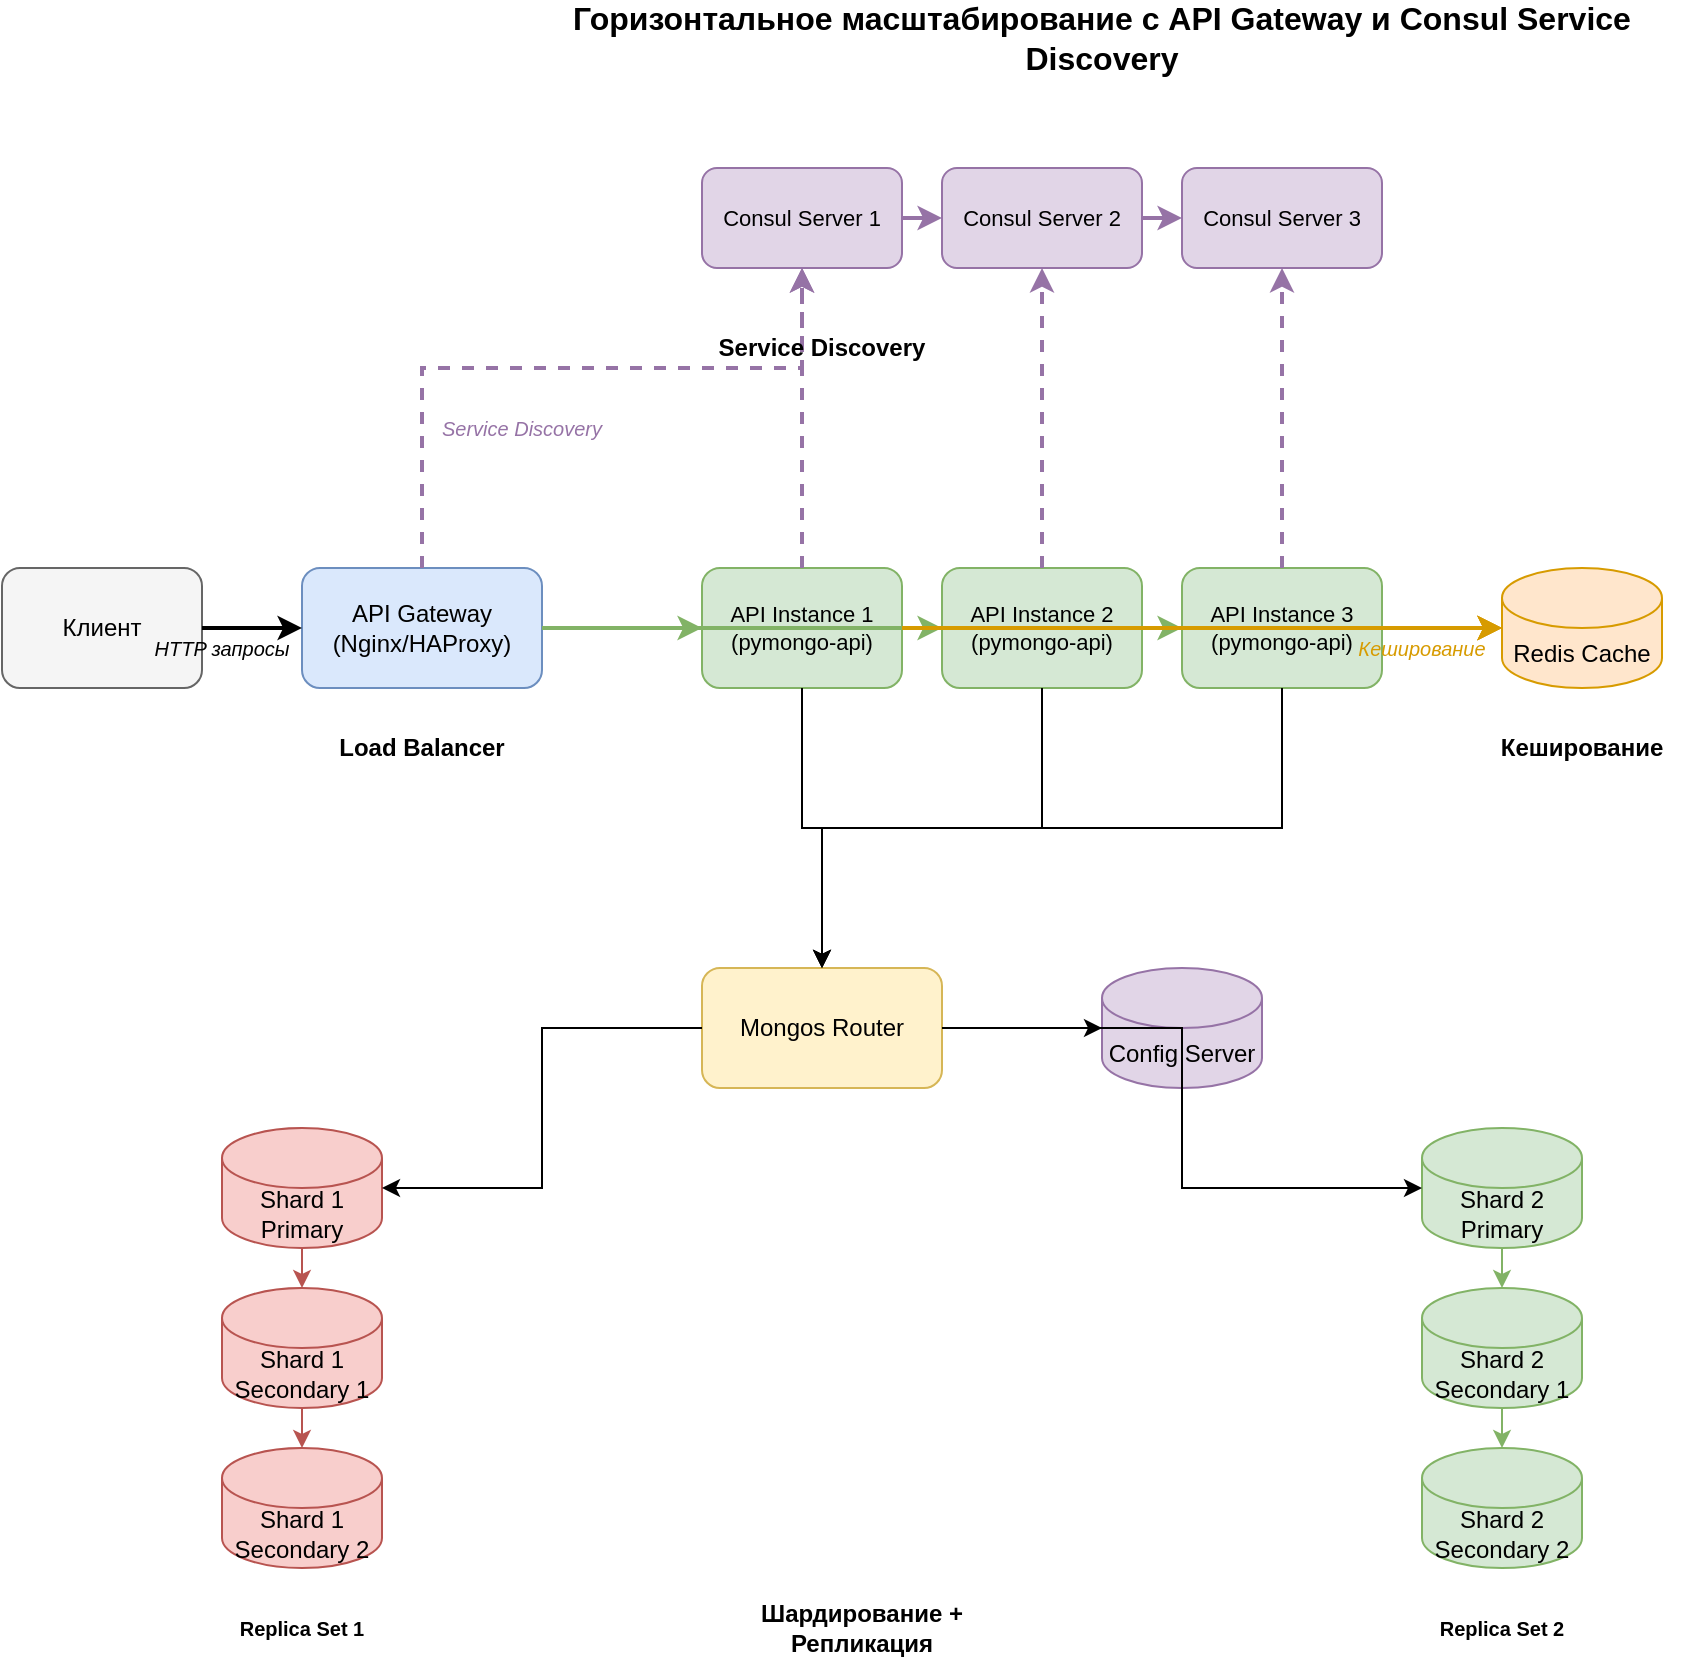 <mxfile version="24.6.4" type="device">
  <diagram name="Горизонтальное масштабирование с API Gateway и Consul" id="-H_mtQnk-PTXWXPvYvuk">
    <mxGraphModel dx="954" dy="674" grid="1" gridSize="10" guides="1" tooltips="1" connect="1" arrows="1" fold="1" page="1" pageScale="1" pageWidth="1400" pageHeight="1000" math="0" shadow="0">
      <root>
        <mxCell id="0" />
        <mxCell id="1" parent="0" />
        
        <!-- Client -->
        <mxCell id="client" value="Клиент" style="rounded=1;whiteSpace=wrap;html=1;fillColor=#f5f5f5;strokeColor=#666666;" vertex="1" parent="1">
          <mxGeometry x="50" y="400" width="100" height="60" as="geometry" />
        </mxCell>
        
        <!-- API Gateway -->
        <mxCell id="api-gateway" value="API Gateway&#xa;(Nginx/HAProxy)" style="rounded=1;whiteSpace=wrap;html=1;fillColor=#dae8fc;strokeColor=#6c8ebf;fontSize=12;" vertex="1" parent="1">
          <mxGeometry x="200" y="400" width="120" height="60" as="geometry" />
        </mxCell>
        
        <!-- Consul Server 1 -->
        <mxCell id="consul1" value="Consul Server 1" style="rounded=1;whiteSpace=wrap;html=1;fillColor=#e1d5e7;strokeColor=#9673a6;fontSize=11;" vertex="1" parent="1">
          <mxGeometry x="400" y="200" width="100" height="50" as="geometry" />
        </mxCell>
        
        <!-- Consul Server 2 -->
        <mxCell id="consul2" value="Consul Server 2" style="rounded=1;whiteSpace=wrap;html=1;fillColor=#e1d5e7;strokeColor=#9673a6;fontSize=11;" vertex="1" parent="1">
          <mxGeometry x="520" y="200" width="100" height="50" as="geometry" />
        </mxCell>
        
        <!-- Consul Server 3 -->
        <mxCell id="consul3" value="Consul Server 3" style="rounded=1;whiteSpace=wrap;html=1;fillColor=#e1d5e7;strokeColor=#9673a6;fontSize=11;" vertex="1" parent="1">
          <mxGeometry x="640" y="200" width="100" height="50" as="geometry" />
        </mxCell>
        
        <!-- API Instance 1 -->
        <mxCell id="api-instance1" value="API Instance 1&#xa;(pymongo-api)" style="rounded=1;whiteSpace=wrap;html=1;fillColor=#d5e8d4;strokeColor=#82b366;fontSize=11;" vertex="1" parent="1">
          <mxGeometry x="400" y="400" width="100" height="60" as="geometry" />
        </mxCell>
        
        <!-- API Instance 2 -->
        <mxCell id="api-instance2" value="API Instance 2&#xa;(pymongo-api)" style="rounded=1;whiteSpace=wrap;html=1;fillColor=#d5e8d4;strokeColor=#82b366;fontSize=11;" vertex="1" parent="1">
          <mxGeometry x="520" y="400" width="100" height="60" as="geometry" />
        </mxCell>
        
        <!-- API Instance 3 -->
        <mxCell id="api-instance3" value="API Instance 3&#xa;(pymongo-api)" style="rounded=1;whiteSpace=wrap;html=1;fillColor=#d5e8d4;strokeColor=#82b366;fontSize=11;" vertex="1" parent="1">
          <mxGeometry x="640" y="400" width="100" height="60" as="geometry" />
        </mxCell>
        
        <!-- Redis Cache -->
        <mxCell id="redis-cache" value="Redis Cache" style="shape=cylinder3;whiteSpace=wrap;html=1;boundedLbl=1;backgroundOutline=1;size=15;fillColor=#ffe6cc;strokeColor=#d79b00;" vertex="1" parent="1">
          <mxGeometry x="800" y="400" width="80" height="60" as="geometry" />
        </mxCell>
        
        <!-- Mongos Router -->
        <mxCell id="mongos-router" value="Mongos Router" style="rounded=1;whiteSpace=wrap;html=1;fillColor=#fff2cc;strokeColor=#d6b656;" vertex="1" parent="1">
          <mxGeometry x="400" y="600" width="120" height="60" as="geometry" />
        </mxCell>
        
        <!-- Config Server -->
        <mxCell id="config-server" value="Config Server" style="shape=cylinder3;whiteSpace=wrap;html=1;boundedLbl=1;backgroundOutline=1;size=15;fillColor=#e1d5e7;strokeColor=#9673a6;" vertex="1" parent="1">
          <mxGeometry x="600" y="600" width="80" height="60" as="geometry" />
        </mxCell>
        
        <!-- Shard 1 Primary -->
        <mxCell id="shard1-primary" value="Shard 1 Primary" style="shape=cylinder3;whiteSpace=wrap;html=1;boundedLbl=1;backgroundOutline=1;size=15;fillColor=#f8cecc;strokeColor=#b85450;" vertex="1" parent="1">
          <mxGeometry x="160" y="680" width="80" height="60" as="geometry" />
        </mxCell>
        
        <!-- Shard 1 Secondary 1 -->
        <mxCell id="shard1-secondary1" value="Shard 1 Secondary 1" style="shape=cylinder3;whiteSpace=wrap;html=1;boundedLbl=1;backgroundOutline=1;size=15;fillColor=#f8cecc;strokeColor=#b85450;" vertex="1" parent="1">
          <mxGeometry x="160" y="760" width="80" height="60" as="geometry" />
        </mxCell>
        
        <!-- Shard 1 Secondary 2 -->
        <mxCell id="shard1-secondary2" value="Shard 1 Secondary 2" style="shape=cylinder3;whiteSpace=wrap;html=1;boundedLbl=1;backgroundOutline=1;size=15;fillColor=#f8cecc;strokeColor=#b85450;" vertex="1" parent="1">
          <mxGeometry x="160" y="840" width="80" height="60" as="geometry" />
        </mxCell>
        
        <!-- Shard 2 Primary -->
        <mxCell id="shard2-primary" value="Shard 2 Primary" style="shape=cylinder3;whiteSpace=wrap;html=1;boundedLbl=1;backgroundOutline=1;size=15;fillColor=#d5e8d4;strokeColor=#82b366;" vertex="1" parent="1">
          <mxGeometry x="760" y="680" width="80" height="60" as="geometry" />
        </mxCell>
        
        <!-- Shard 2 Secondary 1 -->
        <mxCell id="shard2-secondary1" value="Shard 2 Secondary 1" style="shape=cylinder3;whiteSpace=wrap;html=1;boundedLbl=1;backgroundOutline=1;size=15;fillColor=#d5e8d4;strokeColor=#82b366;" vertex="1" parent="1">
          <mxGeometry x="760" y="760" width="80" height="60" as="geometry" />
        </mxCell>
        
        <!-- Shard 2 Secondary 2 -->
        <mxCell id="shard2-secondary2" value="Shard 2 Secondary 2" style="shape=cylinder3;whiteSpace=wrap;html=1;boundedLbl=1;backgroundOutline=1;size=15;fillColor=#d5e8d4;strokeColor=#82b366;" vertex="1" parent="1">
          <mxGeometry x="760" y="840" width="80" height="60" as="geometry" />
        </mxCell>
        
        <!-- Client to API Gateway -->
        <mxCell id="client-to-gateway" style="edgeStyle=orthogonalEdgeStyle;rounded=0;orthogonalLoop=1;jettySize=auto;html=1;exitX=1;exitY=0.5;exitDx=0;exitDy=0;entryX=0;entryY=0.5;entryDx=0;entryDy=0;strokeWidth=2;" edge="1" parent="1" source="client" target="api-gateway">
          <mxGeometry relative="1" as="geometry" />
        </mxCell>
        
        <!-- API Gateway to API Instances -->
        <mxCell id="gateway-to-api1" style="edgeStyle=orthogonalEdgeStyle;rounded=0;orthogonalLoop=1;jettySize=auto;html=1;exitX=1;exitY=0.5;exitDx=0;exitDy=0;entryX=0;entryY=0.5;entryDx=0;entryDy=0;strokeColor=#82b366;strokeWidth=2;" edge="1" parent="1" source="api-gateway" target="api-instance1">
          <mxGeometry relative="1" as="geometry" />
        </mxCell>
        
        <mxCell id="gateway-to-api2" style="edgeStyle=orthogonalEdgeStyle;rounded=0;orthogonalLoop=1;jettySize=auto;html=1;exitX=1;exitY=0.5;exitDx=0;exitDy=0;entryX=0;entryY=0.5;entryDx=0;entryDy=0;strokeColor=#82b366;strokeWidth=2;" edge="1" parent="1" source="api-gateway" target="api-instance2">
          <mxGeometry relative="1" as="geometry">
            <Array as="points">
              <mxPoint x="380" y="430" />
              <mxPoint x="380" y="430" />
            </Array>
          </mxGeometry>
        </mxCell>
        
        <mxCell id="gateway-to-api3" style="edgeStyle=orthogonalEdgeStyle;rounded=0;orthogonalLoop=1;jettySize=auto;html=1;exitX=1;exitY=0.5;exitDx=0;exitDy=0;entryX=0;entryY=0.5;entryDx=0;entryDy=0;strokeColor=#82b366;strokeWidth=2;" edge="1" parent="1" source="api-gateway" target="api-instance3">
          <mxGeometry relative="1" as="geometry">
            <Array as="points">
              <mxPoint x="380" y="430" />
              <mxPoint x="380" y="430" />
            </Array>
          </mxGeometry>
        </mxCell>
        
        <!-- API Instances to Redis -->
        <mxCell id="api1-to-redis" style="edgeStyle=orthogonalEdgeStyle;rounded=0;orthogonalLoop=1;jettySize=auto;html=1;exitX=1;exitY=0.5;exitDx=0;exitDy=0;entryX=0;entryY=0.5;entryDx=0;entryDy=0;strokeColor=#d79b00;strokeWidth=2;" edge="1" parent="1" source="api-instance1" target="redis-cache">
          <mxGeometry relative="1" as="geometry" />
        </mxCell>
        
        <mxCell id="api2-to-redis" style="edgeStyle=orthogonalEdgeStyle;rounded=0;orthogonalLoop=1;jettySize=auto;html=1;exitX=1;exitY=0.5;exitDx=0;exitDy=0;entryX=0;entryY=0.5;entryDx=0;entryDy=0;strokeColor=#d79b00;strokeWidth=2;" edge="1" parent="1" source="api-instance2" target="redis-cache">
          <mxGeometry relative="1" as="geometry" />
        </mxCell>
        
        <mxCell id="api3-to-redis" style="edgeStyle=orthogonalEdgeStyle;rounded=0;orthogonalLoop=1;jettySize=auto;html=1;exitX=1;exitY=0.5;exitDx=0;exitDy=0;entryX=0;entryY=0.5;entryDx=0;entryDy=0;strokeColor=#d79b00;strokeWidth=2;" edge="1" parent="1" source="api-instance3" target="redis-cache">
          <mxGeometry relative="1" as="geometry" />
        </mxCell>
        
        <!-- API Instances to Mongos -->
        <mxCell id="api1-to-mongos" style="edgeStyle=orthogonalEdgeStyle;rounded=0;orthogonalLoop=1;jettySize=auto;html=1;exitX=0.5;exitY=1;exitDx=0;exitDy=0;entryX=0.5;entryY=0;entryDx=0;entryDy=0;" edge="1" parent="1" source="api-instance1" target="mongos-router">
          <mxGeometry relative="1" as="geometry" />
        </mxCell>
        
        <mxCell id="api2-to-mongos" style="edgeStyle=orthogonalEdgeStyle;rounded=0;orthogonalLoop=1;jettySize=auto;html=1;exitX=0.5;exitY=1;exitDx=0;exitDy=0;entryX=0.5;entryY=0;entryDx=0;entryDy=0;" edge="1" parent="1" source="api-instance2" target="mongos-router">
          <mxGeometry relative="1" as="geometry" />
        </mxCell>
        
        <mxCell id="api3-to-mongos" style="edgeStyle=orthogonalEdgeStyle;rounded=0;orthogonalLoop=1;jettySize=auto;html=1;exitX=0.5;exitY=1;exitDx=0;exitDy=0;entryX=0.5;entryY=0;entryDx=0;entryDy=0;" edge="1" parent="1" source="api-instance3" target="mongos-router">
          <mxGeometry relative="1" as="geometry" />
        </mxCell>
        
        <!-- Mongos to Config -->
        <mxCell id="mongos-to-config" style="edgeStyle=orthogonalEdgeStyle;rounded=0;orthogonalLoop=1;jettySize=auto;html=1;exitX=1;exitY=0.5;exitDx=0;exitDy=0;entryX=0;entryY=0.5;entryDx=0;entryDy=0;" edge="1" parent="1" source="mongos-router" target="config-server">
          <mxGeometry relative="1" as="geometry" />
        </mxCell>
        
        <!-- Mongos to Shards -->
        <mxCell id="mongos-to-shard1" style="edgeStyle=orthogonalEdgeStyle;rounded=0;orthogonalLoop=1;jettySize=auto;html=1;exitX=0;exitY=0.5;exitDx=0;exitDy=0;entryX=1;entryY=0.5;entryDx=0;entryDy=0;" edge="1" parent="1" source="mongos-router" target="shard1-primary">
          <mxGeometry relative="1" as="geometry" />
        </mxCell>
        
        <mxCell id="mongos-to-shard2" style="edgeStyle=orthogonalEdgeStyle;rounded=0;orthogonalLoop=1;jettySize=auto;html=1;exitX=1;exitY=0.5;exitDx=0;exitDy=0;entryX=0;entryY=0.5;entryDx=0;entryDy=0;" edge="1" parent="1" source="mongos-router" target="shard2-primary">
          <mxGeometry relative="1" as="geometry" />
        </mxCell>
        
        <!-- Replica Set Connections -->
        <mxCell id="shard1-replica-1" style="edgeStyle=orthogonalEdgeStyle;rounded=0;orthogonalLoop=1;jettySize=auto;html=1;exitX=0.5;exitY=1;exitDx=0;exitDy=0;entryX=0.5;entryY=0;entryDx=0;entryDy=0;strokeColor=#b85450;" edge="1" parent="1" source="shard1-primary" target="shard1-secondary1">
          <mxGeometry relative="1" as="geometry" />
        </mxCell>
        
        <mxCell id="shard1-replica-2" style="edgeStyle=orthogonalEdgeStyle;rounded=0;orthogonalLoop=1;jettySize=auto;html=1;exitX=0.5;exitY=1;exitDx=0;exitDy=0;entryX=0.5;entryY=0;entryDx=0;entryDy=0;strokeColor=#b85450;" edge="1" parent="1" source="shard1-secondary1" target="shard1-secondary2">
          <mxGeometry relative="1" as="geometry" />
        </mxCell>
        
        <mxCell id="shard2-replica-1" style="edgeStyle=orthogonalEdgeStyle;rounded=0;orthogonalLoop=1;jettySize=auto;html=1;exitX=0.5;exitY=1;exitDx=0;exitDy=0;entryX=0.5;entryY=0;entryDx=0;entryDy=0;strokeColor=#82b366;" edge="1" parent="1" source="shard2-primary" target="shard2-secondary1">
          <mxGeometry relative="1" as="geometry" />
        </mxCell>
        
        <mxCell id="shard2-replica-2" style="edgeStyle=orthogonalEdgeStyle;rounded=0;orthogonalLoop=1;jettySize=auto;html=1;exitX=0.5;exitY=1;exitDx=0;exitDy=0;entryX=0.5;entryY=0;entryDx=0;entryDy=0;strokeColor=#82b366;" edge="1" parent="1" source="shard2-secondary1" target="shard2-secondary2">
          <mxGeometry relative="1" as="geometry" />
        </mxCell>
        
        <!-- Consul Cluster Connections -->
        <mxCell id="consul1-to-2" style="edgeStyle=orthogonalEdgeStyle;rounded=0;orthogonalLoop=1;jettySize=auto;html=1;exitX=1;exitY=0.5;exitDx=0;exitDy=0;entryX=0;entryY=0.5;entryDx=0;entryDy=0;strokeColor=#9673a6;strokeWidth=2;" edge="1" parent="1" source="consul1" target="consul2">
          <mxGeometry relative="1" as="geometry" />
        </mxCell>
        
        <mxCell id="consul2-to-3" style="edgeStyle=orthogonalEdgeStyle;rounded=0;orthogonalLoop=1;jettySize=auto;html=1;exitX=1;exitY=0.5;exitDx=0;exitDy=0;entryX=0;entryY=0.5;entryDx=0;entryDy=0;strokeColor=#9673a6;strokeWidth=2;" edge="1" parent="1" source="consul2" target="consul3">
          <mxGeometry relative="1" as="geometry" />
        </mxCell>
        
        <!-- API Gateway to Consul -->
        <mxCell id="gateway-to-consul" style="edgeStyle=orthogonalEdgeStyle;rounded=0;orthogonalLoop=1;jettySize=auto;html=1;exitX=0.5;exitY=0;exitDx=0;exitDy=0;entryX=0.5;entryY=1;entryDx=0;entryDy=0;strokeColor=#9673a6;strokeWidth=2;dashed=1;" edge="1" parent="1" source="api-gateway" target="consul1">
          <mxGeometry relative="1" as="geometry">
            <Array as="points">
              <mxPoint x="260" y="300" />
              <mxPoint x="450" y="300" />
            </Array>
          </mxGeometry>
        </mxCell>
        
        <!-- API Instances to Consul -->
        <mxCell id="api1-to-consul" style="edgeStyle=orthogonalEdgeStyle;rounded=0;orthogonalLoop=1;jettySize=auto;html=1;exitX=0.5;exitY=0;exitDx=0;exitDy=0;entryX=0.5;entryY=1;entryDx=0;entryDy=0;strokeColor=#9673a6;strokeWidth=2;dashed=1;" edge="1" parent="1" source="api-instance1" target="consul1">
          <mxGeometry relative="1" as="geometry" />
        </mxCell>
        
        <mxCell id="api2-to-consul" style="edgeStyle=orthogonalEdgeStyle;rounded=0;orthogonalLoop=1;jettySize=auto;html=1;exitX=0.5;exitY=0;exitDx=0;exitDy=0;entryX=0.5;entryY=1;entryDx=0;entryDy=0;strokeColor=#9673a6;strokeWidth=2;dashed=1;" edge="1" parent="1" source="api-instance2" target="consul2">
          <mxGeometry relative="1" as="geometry" />
        </mxCell>
        
        <mxCell id="api3-to-consul" style="edgeStyle=orthogonalEdgeStyle;rounded=0;orthogonalLoop=1;jettySize=auto;html=1;exitX=0.5;exitY=0;exitDx=0;exitDy=0;entryX=0.5;entryY=1;entryDx=0;entryDy=0;strokeColor=#9673a6;strokeWidth=2;dashed=1;" edge="1" parent="1" source="api-instance3" target="consul3">
          <mxGeometry relative="1" as="geometry" />
        </mxCell>
        
        <!-- Title -->
        <mxCell id="title" value="Горизонтальное масштабирование с API Gateway и Consul Service Discovery" style="text;html=1;strokeColor=none;fillColor=none;align=center;verticalAlign=middle;whiteSpace=wrap;rounded=0;fontSize=16;fontStyle=1;" vertex="1" parent="1">
          <mxGeometry x="300" y="120" width="600" height="30" as="geometry" />
        </mxCell>
        
        <!-- Labels -->
        <mxCell id="load-balancer-label" value="Load Balancer" style="text;html=1;strokeColor=none;fillColor=none;align=center;verticalAlign=middle;whiteSpace=wrap;rounded=0;fontSize=12;fontStyle=1;" vertex="1" parent="1">
          <mxGeometry x="200" y="480" width="120" height="20" as="geometry" />
        </mxCell>
        
        <mxCell id="service-discovery-label" value="Service Discovery" style="text;html=1;strokeColor=none;fillColor=none;align=center;verticalAlign=middle;whiteSpace=wrap;rounded=0;fontSize=12;fontStyle=1;" vertex="1" parent="1">
          <mxGeometry x="400" y="280" width="120" height="20" as="geometry" />
        </mxCell>
        
        <mxCell id="cache-label" value="Кеширование" style="text;html=1;strokeColor=none;fillColor=none;align=center;verticalAlign=middle;whiteSpace=wrap;rounded=0;fontSize=12;fontStyle=1;" vertex="1" parent="1">
          <mxGeometry x="800" y="480" width="80" height="20" as="geometry" />
        </mxCell>
        
        <mxCell id="sharding-label" value="Шардирование + Репликация" style="text;html=1;strokeColor=none;fillColor=none;align=center;verticalAlign=middle;whiteSpace=wrap;rounded=0;fontSize=12;fontStyle=1;" vertex="1" parent="1">
          <mxGeometry x="400" y="920" width="160" height="20" as="geometry" />
        </mxCell>
        
        <!-- Replica Set Labels -->
        <mxCell id="shard1-label" value="Replica Set 1" style="text;html=1;strokeColor=none;fillColor=none;align=center;verticalAlign=middle;whiteSpace=wrap;rounded=0;fontSize=10;fontStyle=1;" vertex="1" parent="1">
          <mxGeometry x="120" y="920" width="160" height="20" as="geometry" />
        </mxCell>
        
        <mxCell id="shard2-label" value="Replica Set 2" style="text;html=1;strokeColor=none;fillColor=none;align=center;verticalAlign=middle;whiteSpace=wrap;rounded=0;fontSize=10;fontStyle=1;" vertex="1" parent="1">
          <mxGeometry x="720" y="920" width="160" height="20" as="geometry" />
        </mxCell>
        
        <!-- Flow Labels -->
        <mxCell id="client-flow" value="HTTP запросы" style="text;html=1;strokeColor=none;fillColor=none;align=center;verticalAlign=middle;whiteSpace=wrap;rounded=0;fontSize=10;fontStyle=2;" vertex="1" parent="1">
          <mxGeometry x="120" y="430" width="80" height="20" as="geometry" />
        </mxCell>
        
        <mxCell id="service-discovery-flow" value="Service Discovery" style="text;html=1;strokeColor=none;fillColor=none;align=center;verticalAlign=middle;whiteSpace=wrap;rounded=0;fontSize=10;fontStyle=2;fontColor=#9673a6;" vertex="1" parent="1">
          <mxGeometry x="260" y="320" width="100" height="20" as="geometry" />
        </mxCell>
        
        <mxCell id="cache-flow" value="Кеширование" style="text;html=1;strokeColor=none;fillColor=none;align=center;verticalAlign=middle;whiteSpace=wrap;rounded=0;fontSize=10;fontStyle=2;fontColor=#d79b00;" vertex="1" parent="1">
          <mxGeometry x="720" y="430" width="80" height="20" as="geometry" />
        </mxCell>
        
      </root>
    </mxGraphModel>
  </diagram>
</mxfile> 